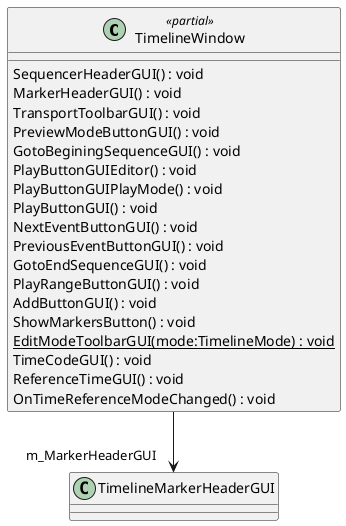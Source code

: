 @startuml
class TimelineWindow <<partial>> {
    SequencerHeaderGUI() : void
    MarkerHeaderGUI() : void
    TransportToolbarGUI() : void
    PreviewModeButtonGUI() : void
    GotoBeginingSequenceGUI() : void
    PlayButtonGUIEditor() : void
    PlayButtonGUIPlayMode() : void
    PlayButtonGUI() : void
    NextEventButtonGUI() : void
    PreviousEventButtonGUI() : void
    GotoEndSequenceGUI() : void
    PlayRangeButtonGUI() : void
    AddButtonGUI() : void
    ShowMarkersButton() : void
    {static} EditModeToolbarGUI(mode:TimelineMode) : void
    TimeCodeGUI() : void
    ReferenceTimeGUI() : void
    OnTimeReferenceModeChanged() : void
}
TimelineWindow --> "m_MarkerHeaderGUI" TimelineMarkerHeaderGUI
@enduml
